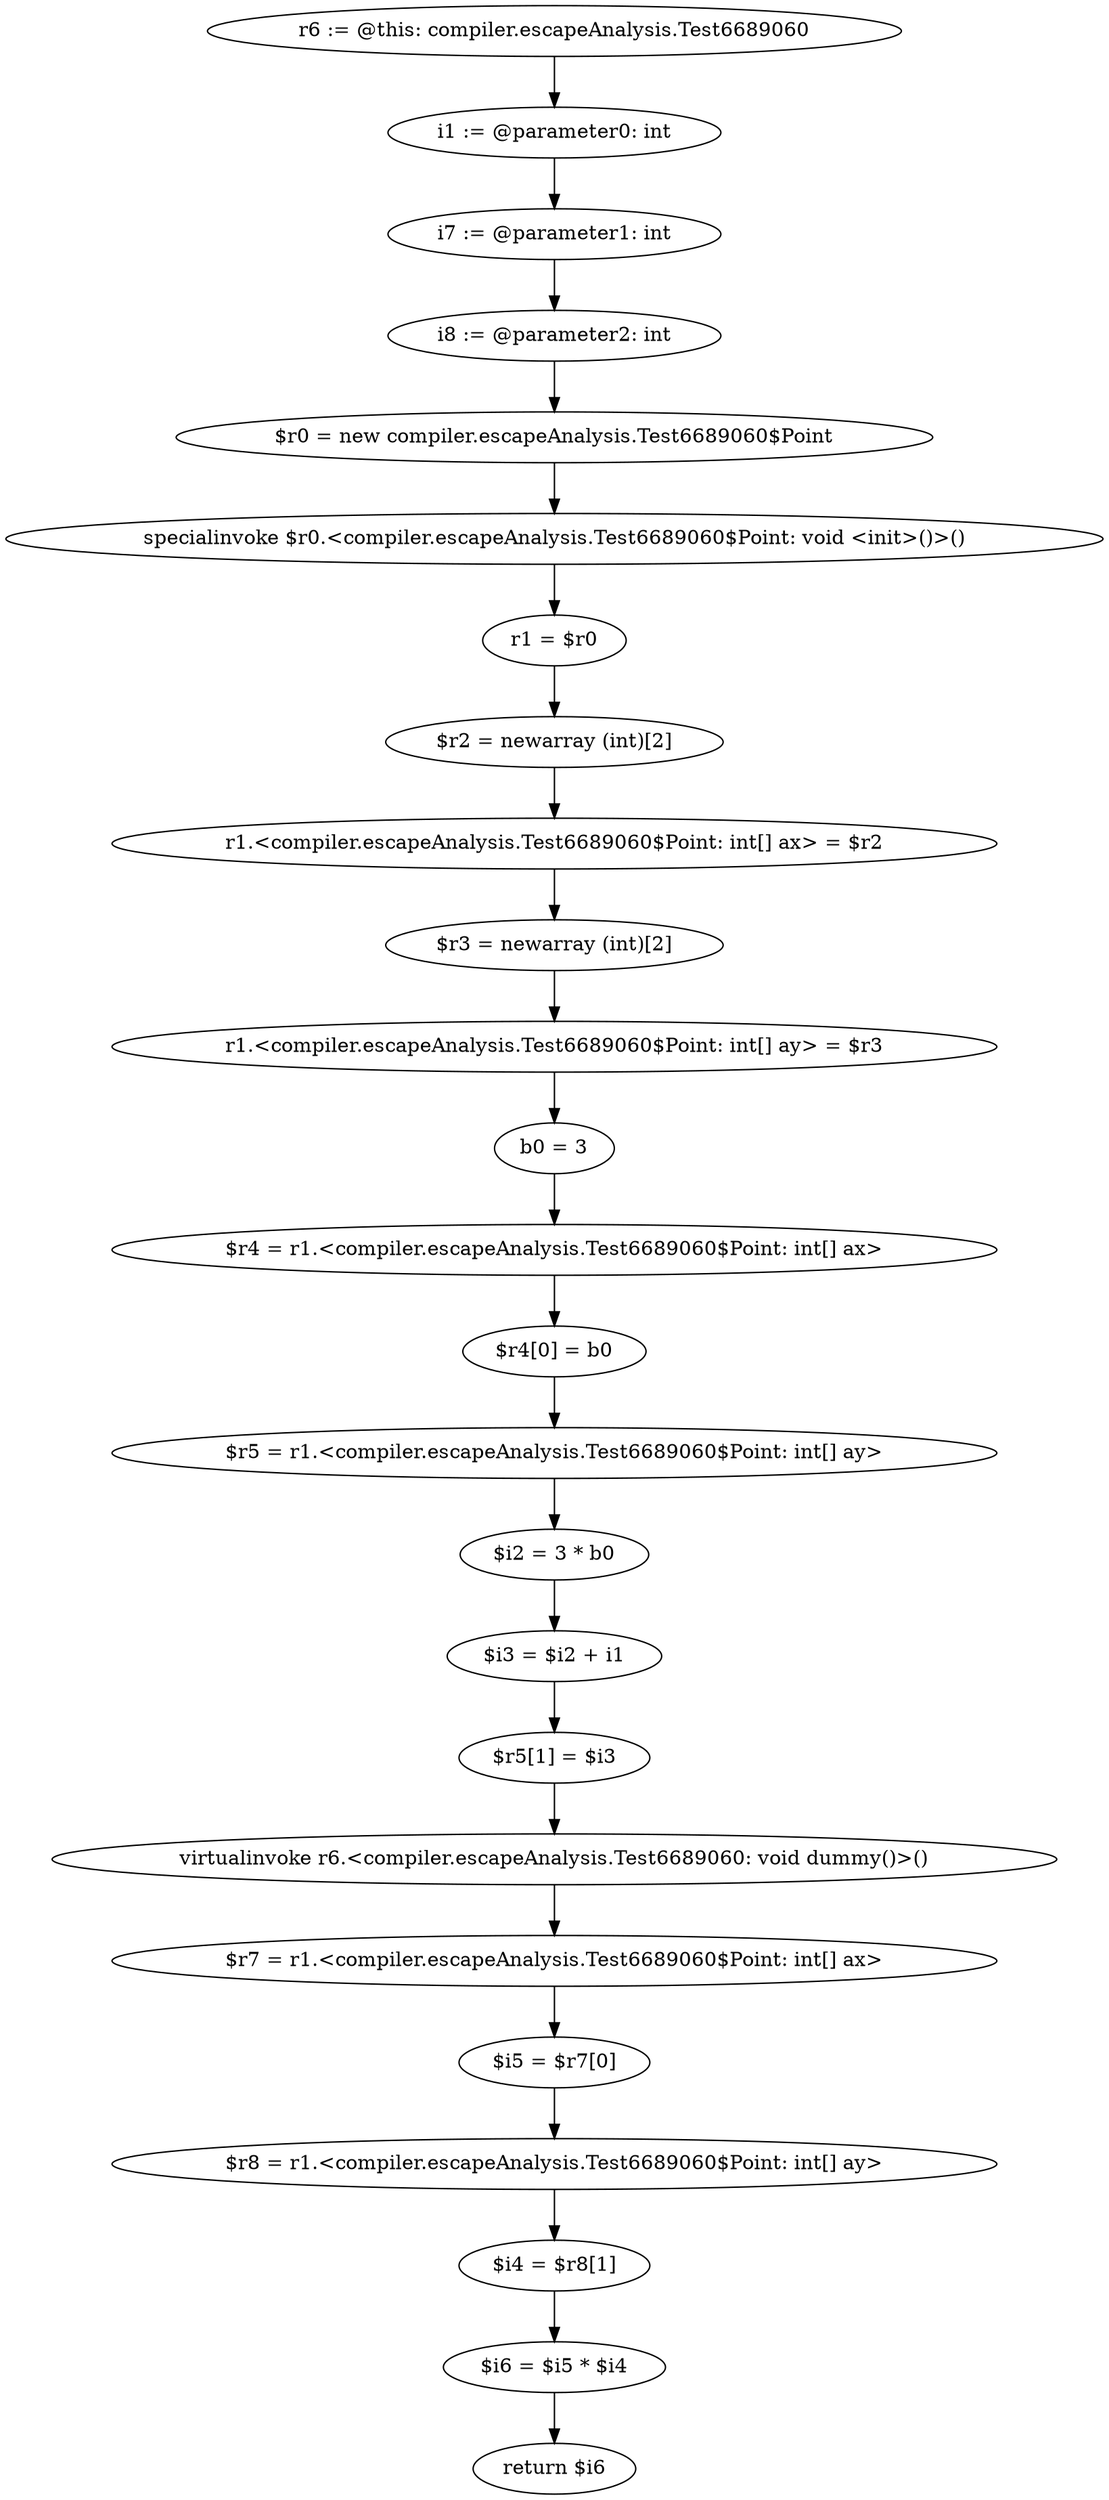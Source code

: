 digraph "unitGraph" {
    "r6 := @this: compiler.escapeAnalysis.Test6689060"
    "i1 := @parameter0: int"
    "i7 := @parameter1: int"
    "i8 := @parameter2: int"
    "$r0 = new compiler.escapeAnalysis.Test6689060$Point"
    "specialinvoke $r0.<compiler.escapeAnalysis.Test6689060$Point: void <init>()>()"
    "r1 = $r0"
    "$r2 = newarray (int)[2]"
    "r1.<compiler.escapeAnalysis.Test6689060$Point: int[] ax> = $r2"
    "$r3 = newarray (int)[2]"
    "r1.<compiler.escapeAnalysis.Test6689060$Point: int[] ay> = $r3"
    "b0 = 3"
    "$r4 = r1.<compiler.escapeAnalysis.Test6689060$Point: int[] ax>"
    "$r4[0] = b0"
    "$r5 = r1.<compiler.escapeAnalysis.Test6689060$Point: int[] ay>"
    "$i2 = 3 * b0"
    "$i3 = $i2 + i1"
    "$r5[1] = $i3"
    "virtualinvoke r6.<compiler.escapeAnalysis.Test6689060: void dummy()>()"
    "$r7 = r1.<compiler.escapeAnalysis.Test6689060$Point: int[] ax>"
    "$i5 = $r7[0]"
    "$r8 = r1.<compiler.escapeAnalysis.Test6689060$Point: int[] ay>"
    "$i4 = $r8[1]"
    "$i6 = $i5 * $i4"
    "return $i6"
    "r6 := @this: compiler.escapeAnalysis.Test6689060"->"i1 := @parameter0: int";
    "i1 := @parameter0: int"->"i7 := @parameter1: int";
    "i7 := @parameter1: int"->"i8 := @parameter2: int";
    "i8 := @parameter2: int"->"$r0 = new compiler.escapeAnalysis.Test6689060$Point";
    "$r0 = new compiler.escapeAnalysis.Test6689060$Point"->"specialinvoke $r0.<compiler.escapeAnalysis.Test6689060$Point: void <init>()>()";
    "specialinvoke $r0.<compiler.escapeAnalysis.Test6689060$Point: void <init>()>()"->"r1 = $r0";
    "r1 = $r0"->"$r2 = newarray (int)[2]";
    "$r2 = newarray (int)[2]"->"r1.<compiler.escapeAnalysis.Test6689060$Point: int[] ax> = $r2";
    "r1.<compiler.escapeAnalysis.Test6689060$Point: int[] ax> = $r2"->"$r3 = newarray (int)[2]";
    "$r3 = newarray (int)[2]"->"r1.<compiler.escapeAnalysis.Test6689060$Point: int[] ay> = $r3";
    "r1.<compiler.escapeAnalysis.Test6689060$Point: int[] ay> = $r3"->"b0 = 3";
    "b0 = 3"->"$r4 = r1.<compiler.escapeAnalysis.Test6689060$Point: int[] ax>";
    "$r4 = r1.<compiler.escapeAnalysis.Test6689060$Point: int[] ax>"->"$r4[0] = b0";
    "$r4[0] = b0"->"$r5 = r1.<compiler.escapeAnalysis.Test6689060$Point: int[] ay>";
    "$r5 = r1.<compiler.escapeAnalysis.Test6689060$Point: int[] ay>"->"$i2 = 3 * b0";
    "$i2 = 3 * b0"->"$i3 = $i2 + i1";
    "$i3 = $i2 + i1"->"$r5[1] = $i3";
    "$r5[1] = $i3"->"virtualinvoke r6.<compiler.escapeAnalysis.Test6689060: void dummy()>()";
    "virtualinvoke r6.<compiler.escapeAnalysis.Test6689060: void dummy()>()"->"$r7 = r1.<compiler.escapeAnalysis.Test6689060$Point: int[] ax>";
    "$r7 = r1.<compiler.escapeAnalysis.Test6689060$Point: int[] ax>"->"$i5 = $r7[0]";
    "$i5 = $r7[0]"->"$r8 = r1.<compiler.escapeAnalysis.Test6689060$Point: int[] ay>";
    "$r8 = r1.<compiler.escapeAnalysis.Test6689060$Point: int[] ay>"->"$i4 = $r8[1]";
    "$i4 = $r8[1]"->"$i6 = $i5 * $i4";
    "$i6 = $i5 * $i4"->"return $i6";
}
